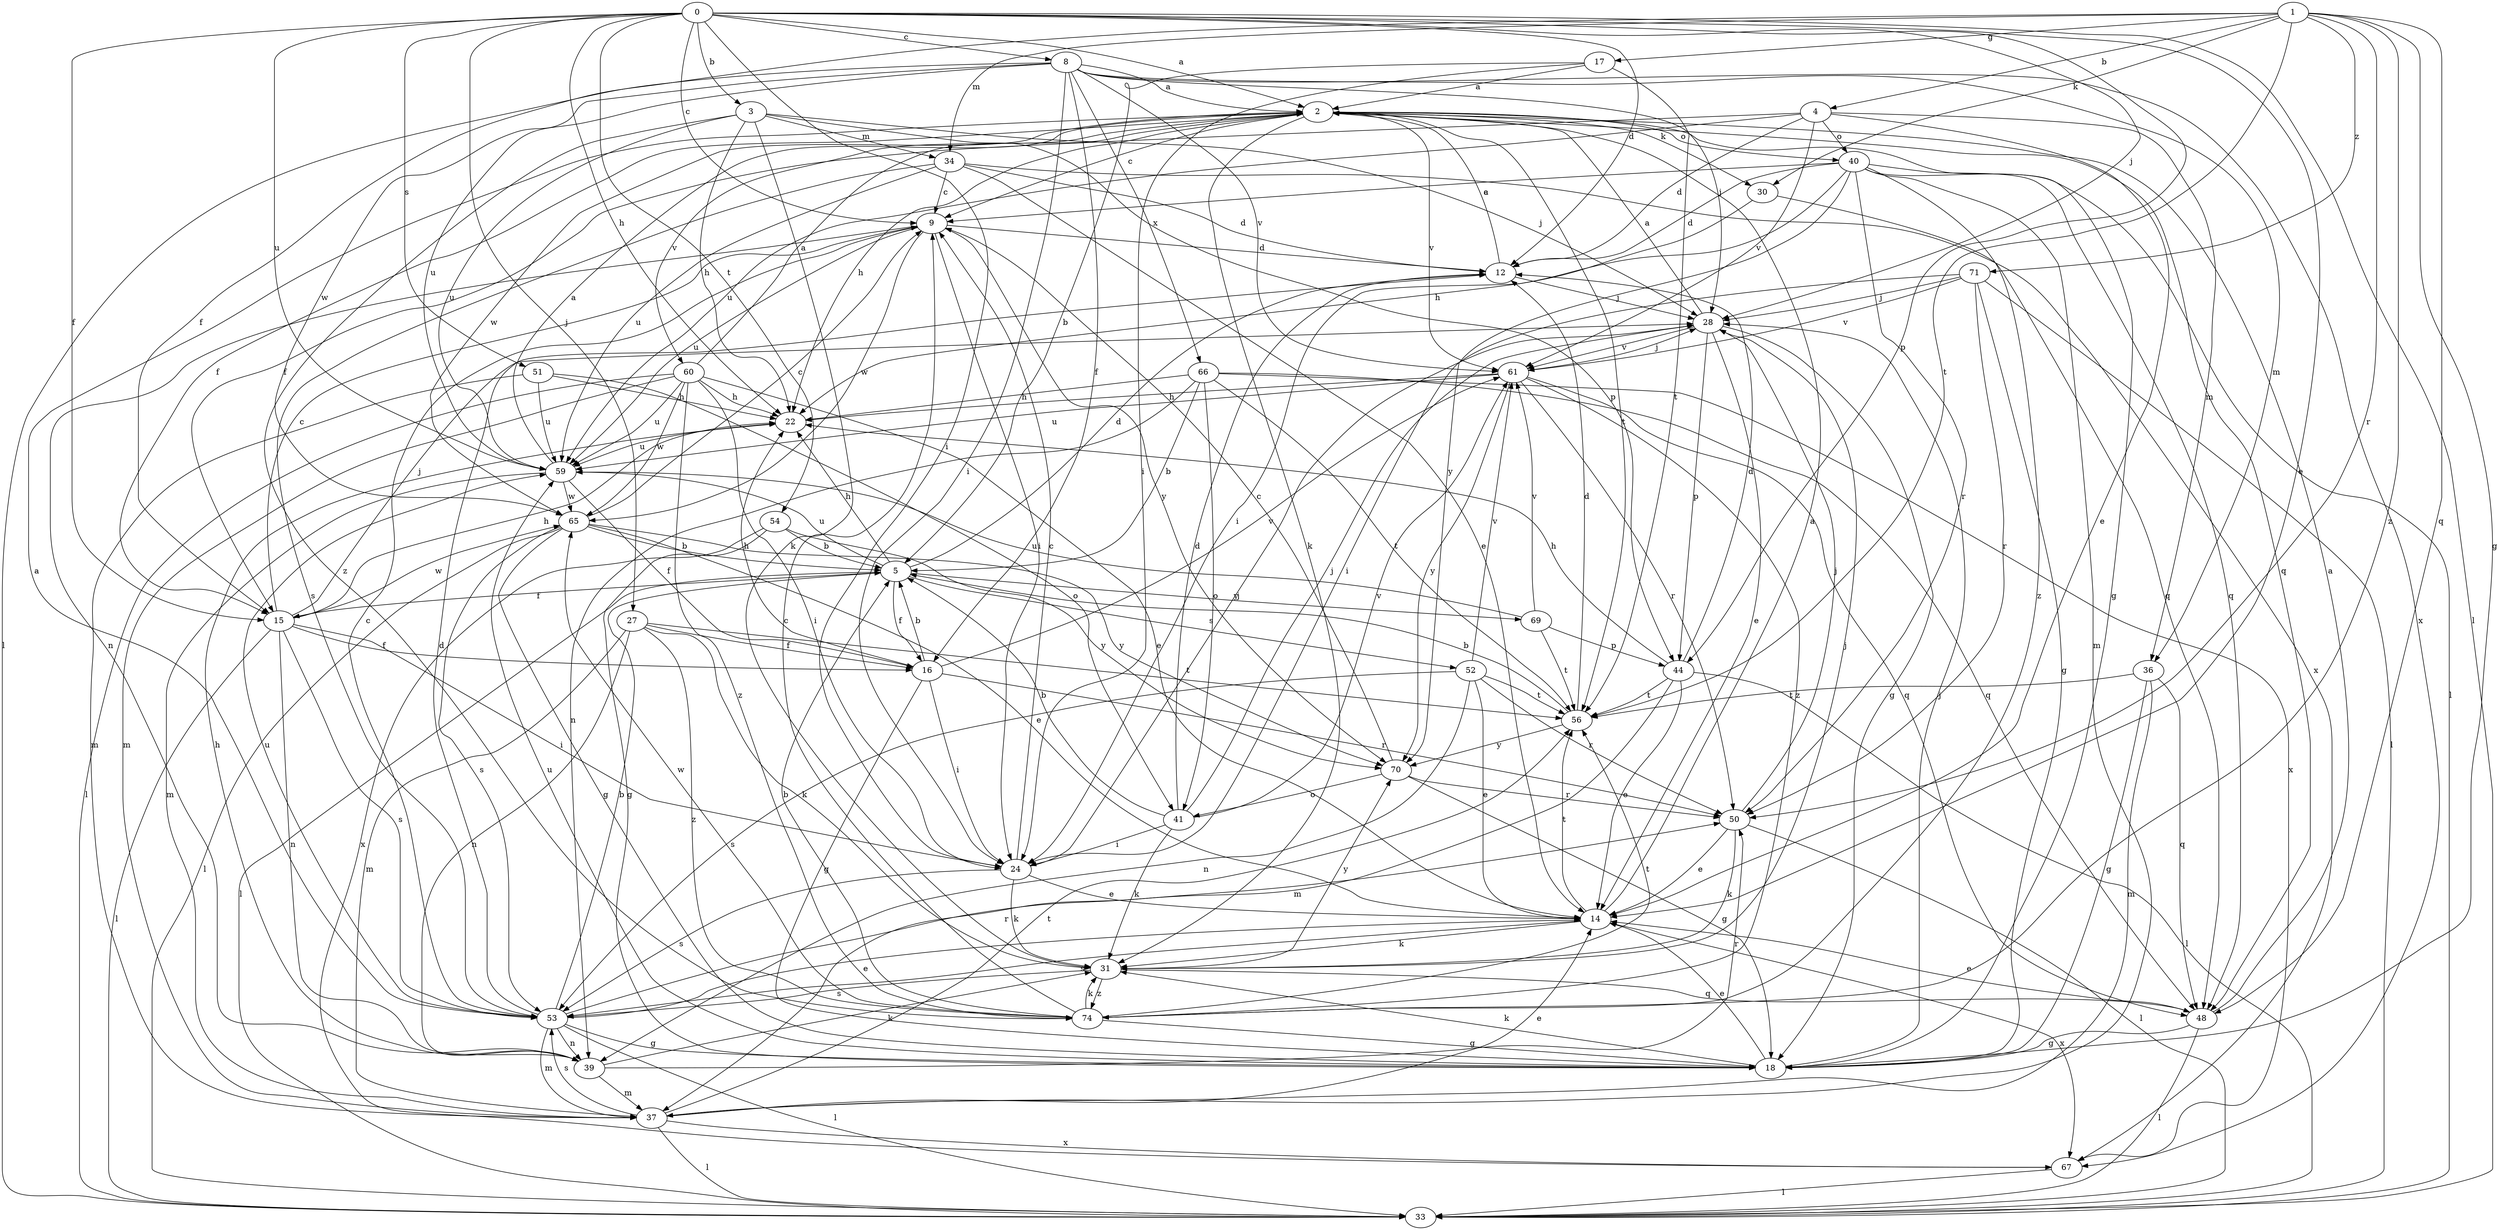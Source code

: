 strict digraph  {
0;
1;
2;
3;
4;
5;
8;
9;
12;
14;
15;
16;
17;
18;
22;
24;
27;
28;
30;
31;
33;
34;
36;
37;
39;
40;
41;
44;
48;
50;
51;
52;
53;
54;
56;
59;
60;
61;
65;
66;
67;
69;
70;
71;
74;
0 -> 2  [label=a];
0 -> 3  [label=b];
0 -> 8  [label=c];
0 -> 9  [label=c];
0 -> 12  [label=d];
0 -> 14  [label=e];
0 -> 15  [label=f];
0 -> 22  [label=h];
0 -> 24  [label=i];
0 -> 27  [label=j];
0 -> 28  [label=j];
0 -> 33  [label=l];
0 -> 44  [label=p];
0 -> 51  [label=s];
0 -> 54  [label=t];
0 -> 59  [label=u];
1 -> 4  [label=b];
1 -> 15  [label=f];
1 -> 17  [label=g];
1 -> 18  [label=g];
1 -> 30  [label=k];
1 -> 34  [label=m];
1 -> 48  [label=q];
1 -> 50  [label=r];
1 -> 56  [label=t];
1 -> 71  [label=z];
1 -> 74  [label=z];
2 -> 9  [label=c];
2 -> 15  [label=f];
2 -> 18  [label=g];
2 -> 22  [label=h];
2 -> 30  [label=k];
2 -> 31  [label=k];
2 -> 40  [label=o];
2 -> 48  [label=q];
2 -> 56  [label=t];
2 -> 60  [label=v];
2 -> 61  [label=v];
2 -> 65  [label=w];
3 -> 22  [label=h];
3 -> 28  [label=j];
3 -> 31  [label=k];
3 -> 34  [label=m];
3 -> 44  [label=p];
3 -> 59  [label=u];
3 -> 74  [label=z];
4 -> 12  [label=d];
4 -> 14  [label=e];
4 -> 15  [label=f];
4 -> 36  [label=m];
4 -> 40  [label=o];
4 -> 59  [label=u];
4 -> 61  [label=v];
5 -> 12  [label=d];
5 -> 15  [label=f];
5 -> 16  [label=f];
5 -> 22  [label=h];
5 -> 33  [label=l];
5 -> 52  [label=s];
5 -> 59  [label=u];
5 -> 69  [label=y];
8 -> 2  [label=a];
8 -> 16  [label=f];
8 -> 24  [label=i];
8 -> 28  [label=j];
8 -> 33  [label=l];
8 -> 36  [label=m];
8 -> 59  [label=u];
8 -> 61  [label=v];
8 -> 65  [label=w];
8 -> 66  [label=x];
8 -> 67  [label=x];
9 -> 12  [label=d];
9 -> 24  [label=i];
9 -> 39  [label=n];
9 -> 59  [label=u];
9 -> 65  [label=w];
9 -> 70  [label=y];
12 -> 2  [label=a];
12 -> 28  [label=j];
14 -> 2  [label=a];
14 -> 31  [label=k];
14 -> 53  [label=s];
14 -> 56  [label=t];
14 -> 67  [label=x];
15 -> 9  [label=c];
15 -> 16  [label=f];
15 -> 22  [label=h];
15 -> 24  [label=i];
15 -> 28  [label=j];
15 -> 33  [label=l];
15 -> 39  [label=n];
15 -> 53  [label=s];
15 -> 65  [label=w];
16 -> 5  [label=b];
16 -> 18  [label=g];
16 -> 22  [label=h];
16 -> 24  [label=i];
16 -> 50  [label=r];
16 -> 61  [label=v];
17 -> 2  [label=a];
17 -> 5  [label=b];
17 -> 24  [label=i];
17 -> 56  [label=t];
18 -> 14  [label=e];
18 -> 28  [label=j];
18 -> 31  [label=k];
18 -> 59  [label=u];
22 -> 59  [label=u];
24 -> 9  [label=c];
24 -> 14  [label=e];
24 -> 28  [label=j];
24 -> 31  [label=k];
24 -> 53  [label=s];
27 -> 16  [label=f];
27 -> 31  [label=k];
27 -> 37  [label=m];
27 -> 39  [label=n];
27 -> 56  [label=t];
27 -> 74  [label=z];
28 -> 2  [label=a];
28 -> 14  [label=e];
28 -> 18  [label=g];
28 -> 44  [label=p];
28 -> 61  [label=v];
30 -> 24  [label=i];
30 -> 48  [label=q];
31 -> 28  [label=j];
31 -> 48  [label=q];
31 -> 53  [label=s];
31 -> 70  [label=y];
31 -> 74  [label=z];
34 -> 9  [label=c];
34 -> 12  [label=d];
34 -> 14  [label=e];
34 -> 53  [label=s];
34 -> 59  [label=u];
34 -> 67  [label=x];
36 -> 18  [label=g];
36 -> 37  [label=m];
36 -> 48  [label=q];
36 -> 56  [label=t];
37 -> 14  [label=e];
37 -> 33  [label=l];
37 -> 53  [label=s];
37 -> 56  [label=t];
37 -> 67  [label=x];
39 -> 22  [label=h];
39 -> 31  [label=k];
39 -> 37  [label=m];
39 -> 50  [label=r];
40 -> 9  [label=c];
40 -> 12  [label=d];
40 -> 22  [label=h];
40 -> 33  [label=l];
40 -> 37  [label=m];
40 -> 48  [label=q];
40 -> 50  [label=r];
40 -> 70  [label=y];
40 -> 74  [label=z];
41 -> 5  [label=b];
41 -> 12  [label=d];
41 -> 24  [label=i];
41 -> 28  [label=j];
41 -> 31  [label=k];
41 -> 61  [label=v];
44 -> 12  [label=d];
44 -> 14  [label=e];
44 -> 22  [label=h];
44 -> 33  [label=l];
44 -> 37  [label=m];
44 -> 56  [label=t];
48 -> 2  [label=a];
48 -> 14  [label=e];
48 -> 18  [label=g];
48 -> 33  [label=l];
50 -> 14  [label=e];
50 -> 28  [label=j];
50 -> 31  [label=k];
50 -> 33  [label=l];
51 -> 22  [label=h];
51 -> 37  [label=m];
51 -> 41  [label=o];
51 -> 59  [label=u];
52 -> 14  [label=e];
52 -> 39  [label=n];
52 -> 50  [label=r];
52 -> 53  [label=s];
52 -> 56  [label=t];
52 -> 61  [label=v];
53 -> 2  [label=a];
53 -> 5  [label=b];
53 -> 9  [label=c];
53 -> 12  [label=d];
53 -> 14  [label=e];
53 -> 18  [label=g];
53 -> 33  [label=l];
53 -> 37  [label=m];
53 -> 39  [label=n];
53 -> 50  [label=r];
53 -> 59  [label=u];
54 -> 5  [label=b];
54 -> 18  [label=g];
54 -> 67  [label=x];
54 -> 70  [label=y];
56 -> 5  [label=b];
56 -> 12  [label=d];
56 -> 70  [label=y];
59 -> 2  [label=a];
59 -> 16  [label=f];
59 -> 37  [label=m];
59 -> 65  [label=w];
60 -> 2  [label=a];
60 -> 14  [label=e];
60 -> 22  [label=h];
60 -> 24  [label=i];
60 -> 33  [label=l];
60 -> 37  [label=m];
60 -> 59  [label=u];
60 -> 65  [label=w];
60 -> 74  [label=z];
61 -> 22  [label=h];
61 -> 28  [label=j];
61 -> 48  [label=q];
61 -> 50  [label=r];
61 -> 59  [label=u];
61 -> 70  [label=y];
61 -> 74  [label=z];
65 -> 5  [label=b];
65 -> 9  [label=c];
65 -> 14  [label=e];
65 -> 18  [label=g];
65 -> 33  [label=l];
65 -> 53  [label=s];
65 -> 70  [label=y];
66 -> 5  [label=b];
66 -> 22  [label=h];
66 -> 39  [label=n];
66 -> 41  [label=o];
66 -> 48  [label=q];
66 -> 56  [label=t];
66 -> 67  [label=x];
67 -> 33  [label=l];
69 -> 44  [label=p];
69 -> 56  [label=t];
69 -> 59  [label=u];
69 -> 61  [label=v];
70 -> 9  [label=c];
70 -> 18  [label=g];
70 -> 41  [label=o];
70 -> 50  [label=r];
71 -> 18  [label=g];
71 -> 24  [label=i];
71 -> 28  [label=j];
71 -> 33  [label=l];
71 -> 50  [label=r];
71 -> 61  [label=v];
74 -> 5  [label=b];
74 -> 9  [label=c];
74 -> 18  [label=g];
74 -> 31  [label=k];
74 -> 56  [label=t];
74 -> 65  [label=w];
}
